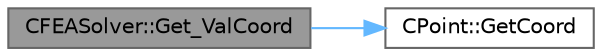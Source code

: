 digraph "CFEASolver::Get_ValCoord"
{
 // LATEX_PDF_SIZE
  bgcolor="transparent";
  edge [fontname=Helvetica,fontsize=10,labelfontname=Helvetica,labelfontsize=10];
  node [fontname=Helvetica,fontsize=10,shape=box,height=0.2,width=0.4];
  rankdir="LR";
  Node1 [id="Node000001",label="CFEASolver::Get_ValCoord",height=0.2,width=0.4,color="gray40", fillcolor="grey60", style="filled", fontcolor="black",tooltip="Get the value of the reference coordinate to set on the element structure."];
  Node1 -> Node2 [id="edge1_Node000001_Node000002",color="steelblue1",style="solid",tooltip=" "];
  Node2 [id="Node000002",label="CPoint::GetCoord",height=0.2,width=0.4,color="grey40", fillcolor="white", style="filled",URL="$classCPoint.html#ab16c29dd03911529cd73bf467c313179",tooltip="Get the coordinates dor the control volume."];
}
